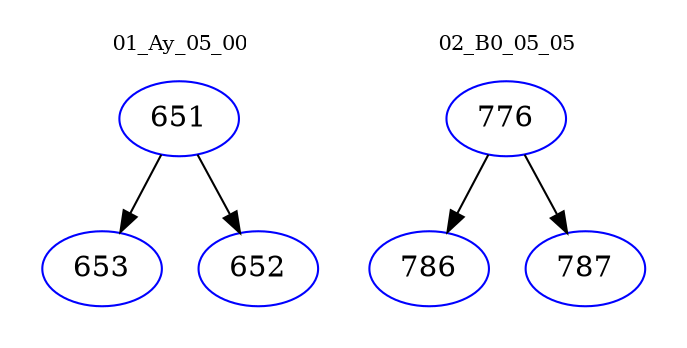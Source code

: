 digraph{
subgraph cluster_0 {
color = white
label = "01_Ay_05_00";
fontsize=10;
T0_651 [label="651", color="blue"]
T0_651 -> T0_653 [color="black"]
T0_653 [label="653", color="blue"]
T0_651 -> T0_652 [color="black"]
T0_652 [label="652", color="blue"]
}
subgraph cluster_1 {
color = white
label = "02_B0_05_05";
fontsize=10;
T1_776 [label="776", color="blue"]
T1_776 -> T1_786 [color="black"]
T1_786 [label="786", color="blue"]
T1_776 -> T1_787 [color="black"]
T1_787 [label="787", color="blue"]
}
}
